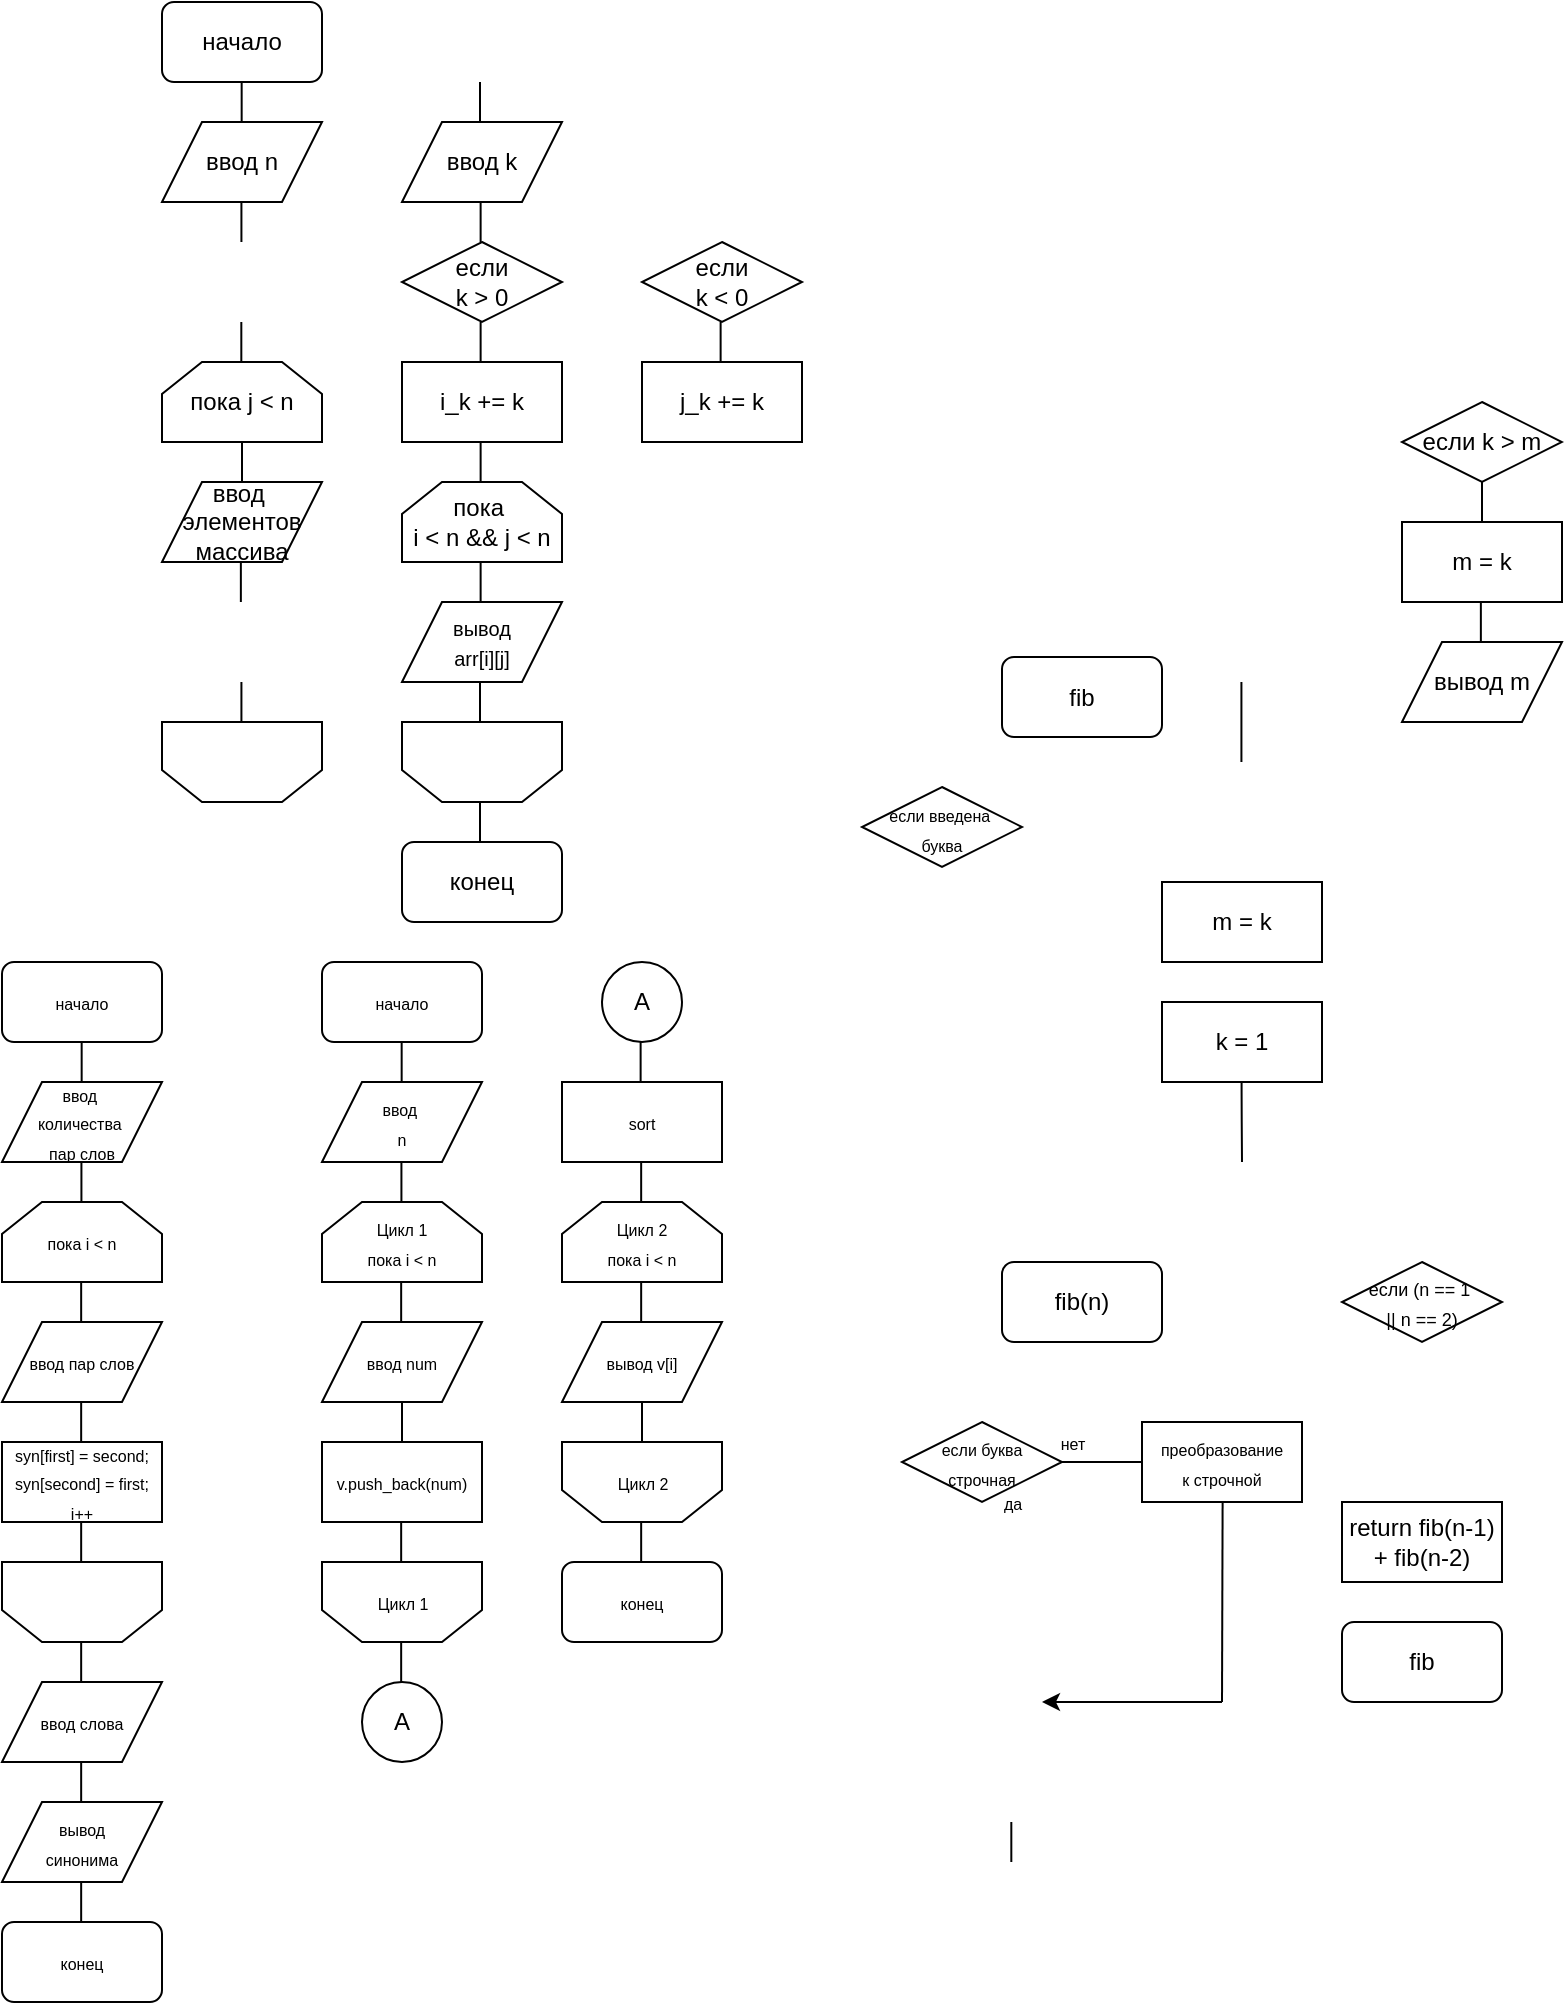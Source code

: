 <mxfile version="14.8.5" type="github">
  <diagram id="jxAJT3Dp_lEYtX4IT00w" name="Page-1">
    <mxGraphModel dx="831" dy="483" grid="1" gridSize="10" guides="1" tooltips="1" connect="1" arrows="1" fold="1" page="1" pageScale="1" pageWidth="827" pageHeight="1169" math="0" shadow="0">
      <root>
        <mxCell id="0" />
        <mxCell id="1" parent="0" />
        <mxCell id="q-B6tYfIVw1v354TyaNC-1" value="начало" style="rounded=1;whiteSpace=wrap;html=1;" parent="1" vertex="1">
          <mxGeometry x="120" y="40" width="80" height="40" as="geometry" />
        </mxCell>
        <mxCell id="q-B6tYfIVw1v354TyaNC-2" value="ввод n" style="shape=parallelogram;perimeter=parallelogramPerimeter;whiteSpace=wrap;html=1;fixedSize=1;" parent="1" vertex="1">
          <mxGeometry x="120" y="100" width="80" height="40" as="geometry" />
        </mxCell>
        <mxCell id="q-B6tYfIVw1v354TyaNC-3" value="" style="endArrow=none;html=1;" parent="1" edge="1">
          <mxGeometry width="50" height="50" relative="1" as="geometry">
            <mxPoint x="159.83" y="100" as="sourcePoint" />
            <mxPoint x="159.83" y="80" as="targetPoint" />
            <Array as="points">
              <mxPoint x="159.83" y="90" />
            </Array>
          </mxGeometry>
        </mxCell>
        <mxCell id="q-B6tYfIVw1v354TyaNC-4" value="" style="endArrow=none;html=1;" parent="1" edge="1">
          <mxGeometry width="50" height="50" relative="1" as="geometry">
            <mxPoint x="159.66" y="220" as="sourcePoint" />
            <mxPoint x="159.66" y="200" as="targetPoint" />
            <Array as="points">
              <mxPoint x="159.66" y="210" />
            </Array>
          </mxGeometry>
        </mxCell>
        <mxCell id="q-B6tYfIVw1v354TyaNC-19" value="конец" style="rounded=1;whiteSpace=wrap;html=1;" parent="1" vertex="1">
          <mxGeometry x="240" y="460" width="80" height="40" as="geometry" />
        </mxCell>
        <mxCell id="q-B6tYfIVw1v354TyaNC-56" value="" style="endArrow=none;html=1;" parent="1" edge="1">
          <mxGeometry width="50" height="50" relative="1" as="geometry">
            <mxPoint x="279.0" y="400" as="sourcePoint" />
            <mxPoint x="279.0" y="380" as="targetPoint" />
          </mxGeometry>
        </mxCell>
        <mxCell id="as-uDfVPaRtVAODGeOcq-2" value="&lt;font style=&quot;font-size: 8px&quot;&gt;пока i &amp;lt; n&lt;/font&gt;" style="shape=loopLimit;whiteSpace=wrap;html=1;size=20;" parent="1" vertex="1">
          <mxGeometry x="40" y="640" width="80" height="40" as="geometry" />
        </mxCell>
        <mxCell id="as-uDfVPaRtVAODGeOcq-5" value="" style="endArrow=none;html=1;" parent="1" edge="1">
          <mxGeometry width="50" height="50" relative="1" as="geometry">
            <mxPoint x="160.0" y="280" as="sourcePoint" />
            <mxPoint x="160.0" y="260" as="targetPoint" />
            <Array as="points">
              <mxPoint x="160.0" y="270" />
            </Array>
          </mxGeometry>
        </mxCell>
        <mxCell id="0Lpr6tSooY7eldmH0HWz-1" value="если &lt;br&gt;k &amp;gt; 0" style="rhombus;whiteSpace=wrap;html=1;" parent="1" vertex="1">
          <mxGeometry x="240" y="160" width="80" height="40" as="geometry" />
        </mxCell>
        <mxCell id="0Lpr6tSooY7eldmH0HWz-2" value="" style="endArrow=none;html=1;" parent="1" edge="1">
          <mxGeometry width="50" height="50" relative="1" as="geometry">
            <mxPoint x="279.31" y="160" as="sourcePoint" />
            <mxPoint x="279.31" y="140" as="targetPoint" />
            <Array as="points">
              <mxPoint x="279.31" y="150" />
            </Array>
          </mxGeometry>
        </mxCell>
        <mxCell id="0Lpr6tSooY7eldmH0HWz-4" value="" style="endArrow=none;html=1;" parent="1" edge="1">
          <mxGeometry width="50" height="50" relative="1" as="geometry">
            <mxPoint x="359.31" y="580" as="sourcePoint" />
            <mxPoint x="359.31" y="560" as="targetPoint" />
            <Array as="points">
              <mxPoint x="359.31" y="570" />
            </Array>
          </mxGeometry>
        </mxCell>
        <mxCell id="0Lpr6tSooY7eldmH0HWz-5" value="&lt;font style=&quot;font-size: 8px&quot;&gt;да&lt;/font&gt;" style="text;html=1;align=center;verticalAlign=middle;resizable=0;points=[];autosize=1;strokeColor=none;" parent="1" vertex="1">
          <mxGeometry x="535" y="780" width="20" height="20" as="geometry" />
        </mxCell>
        <mxCell id="0Lpr6tSooY7eldmH0HWz-6" value="&lt;font style=&quot;font-size: 8px&quot;&gt;нет&lt;/font&gt;" style="text;html=1;align=center;verticalAlign=middle;resizable=0;points=[];autosize=1;strokeColor=none;" parent="1" vertex="1">
          <mxGeometry x="560" y="750" width="30" height="20" as="geometry" />
        </mxCell>
        <mxCell id="0Lpr6tSooY7eldmH0HWz-8" value="i_k += k" style="rounded=0;whiteSpace=wrap;html=1;" parent="1" vertex="1">
          <mxGeometry x="240" y="220" width="80" height="40" as="geometry" />
        </mxCell>
        <mxCell id="0Lpr6tSooY7eldmH0HWz-9" value="&lt;font style=&quot;font-size: 8px&quot;&gt;если введена&amp;nbsp;&lt;br&gt;буква&lt;/font&gt;" style="rhombus;whiteSpace=wrap;html=1;" parent="1" vertex="1">
          <mxGeometry x="470" y="432.5" width="80" height="40" as="geometry" />
        </mxCell>
        <mxCell id="0Lpr6tSooY7eldmH0HWz-10" value="" style="endArrow=none;html=1;" parent="1" edge="1">
          <mxGeometry width="50" height="50" relative="1" as="geometry">
            <mxPoint x="659.71" y="420" as="sourcePoint" />
            <mxPoint x="659.71" y="380" as="targetPoint" />
          </mxGeometry>
        </mxCell>
        <mxCell id="0Lpr6tSooY7eldmH0HWz-11" value="m = k" style="rounded=0;whiteSpace=wrap;html=1;" parent="1" vertex="1">
          <mxGeometry x="620" y="480" width="80" height="40" as="geometry" />
        </mxCell>
        <mxCell id="0Lpr6tSooY7eldmH0HWz-13" value="" style="endArrow=none;html=1;" parent="1" edge="1">
          <mxGeometry width="50" height="50" relative="1" as="geometry">
            <mxPoint x="159.71" y="400" as="sourcePoint" />
            <mxPoint x="159.71" y="380" as="targetPoint" />
            <Array as="points">
              <mxPoint x="159.71" y="390" />
            </Array>
          </mxGeometry>
        </mxCell>
        <mxCell id="0Lpr6tSooY7eldmH0HWz-14" value="k = 1" style="rounded=0;whiteSpace=wrap;html=1;" parent="1" vertex="1">
          <mxGeometry x="620" y="540" width="80" height="40" as="geometry" />
        </mxCell>
        <mxCell id="0Lpr6tSooY7eldmH0HWz-15" value="" style="endArrow=none;html=1;" parent="1" edge="1">
          <mxGeometry width="50" height="50" relative="1" as="geometry">
            <mxPoint x="279.31" y="280" as="sourcePoint" />
            <mxPoint x="279.31" y="260" as="targetPoint" />
            <Array as="points">
              <mxPoint x="279.31" y="270" />
            </Array>
          </mxGeometry>
        </mxCell>
        <mxCell id="0Lpr6tSooY7eldmH0HWz-16" value="" style="endArrow=none;html=1;" parent="1" edge="1">
          <mxGeometry width="50" height="50" relative="1" as="geometry">
            <mxPoint x="650" y="890" as="sourcePoint" />
            <mxPoint x="650.31" y="789.17" as="targetPoint" />
          </mxGeometry>
        </mxCell>
        <mxCell id="0Lpr6tSooY7eldmH0HWz-18" value="" style="endArrow=classic;html=1;" parent="1" edge="1">
          <mxGeometry width="50" height="50" relative="1" as="geometry">
            <mxPoint x="650" y="890" as="sourcePoint" />
            <mxPoint x="560" y="890" as="targetPoint" />
          </mxGeometry>
        </mxCell>
        <mxCell id="0Lpr6tSooY7eldmH0HWz-19" value="" style="endArrow=none;html=1;" parent="1" edge="1">
          <mxGeometry width="50" height="50" relative="1" as="geometry">
            <mxPoint x="660" y="620" as="sourcePoint" />
            <mxPoint x="659.8" y="580" as="targetPoint" />
            <Array as="points">
              <mxPoint x="659.8" y="590" />
            </Array>
          </mxGeometry>
        </mxCell>
        <mxCell id="0Lpr6tSooY7eldmH0HWz-20" value="если k &amp;gt; m" style="rhombus;whiteSpace=wrap;html=1;" parent="1" vertex="1">
          <mxGeometry x="740" y="240" width="80" height="40" as="geometry" />
        </mxCell>
        <mxCell id="0Lpr6tSooY7eldmH0HWz-21" value="m = k" style="rounded=0;whiteSpace=wrap;html=1;" parent="1" vertex="1">
          <mxGeometry x="740" y="300" width="80" height="40" as="geometry" />
        </mxCell>
        <mxCell id="0Lpr6tSooY7eldmH0HWz-22" value="вывод m" style="shape=parallelogram;perimeter=parallelogramPerimeter;whiteSpace=wrap;html=1;fixedSize=1;" parent="1" vertex="1">
          <mxGeometry x="740" y="360" width="80" height="40" as="geometry" />
        </mxCell>
        <mxCell id="0Lpr6tSooY7eldmH0HWz-23" value="" style="shape=loopLimit;whiteSpace=wrap;html=1;size=20;rotation=-180;" parent="1" vertex="1">
          <mxGeometry x="120" y="400" width="80" height="40" as="geometry" />
        </mxCell>
        <mxCell id="0Lpr6tSooY7eldmH0HWz-24" value="" style="endArrow=none;html=1;" parent="1" edge="1">
          <mxGeometry width="50" height="50" relative="1" as="geometry">
            <mxPoint x="279.31" y="220" as="sourcePoint" />
            <mxPoint x="279.31" y="200" as="targetPoint" />
            <Array as="points">
              <mxPoint x="279.31" y="210" />
            </Array>
          </mxGeometry>
        </mxCell>
        <mxCell id="0Lpr6tSooY7eldmH0HWz-25" value="" style="endArrow=none;html=1;" parent="1" edge="1">
          <mxGeometry width="50" height="50" relative="1" as="geometry">
            <mxPoint x="279" y="460" as="sourcePoint" />
            <mxPoint x="279" y="440" as="targetPoint" />
            <Array as="points">
              <mxPoint x="279" y="450" />
            </Array>
          </mxGeometry>
        </mxCell>
        <mxCell id="0Lpr6tSooY7eldmH0HWz-26" value="" style="endArrow=none;html=1;" parent="1" edge="1">
          <mxGeometry width="50" height="50" relative="1" as="geometry">
            <mxPoint x="780" y="300" as="sourcePoint" />
            <mxPoint x="780" y="280" as="targetPoint" />
            <Array as="points">
              <mxPoint x="780" y="290" />
            </Array>
          </mxGeometry>
        </mxCell>
        <mxCell id="0Lpr6tSooY7eldmH0HWz-27" value="" style="endArrow=none;html=1;" parent="1" edge="1">
          <mxGeometry width="50" height="50" relative="1" as="geometry">
            <mxPoint x="779.43" y="360" as="sourcePoint" />
            <mxPoint x="779.43" y="340" as="targetPoint" />
            <Array as="points">
              <mxPoint x="779.43" y="350" />
            </Array>
          </mxGeometry>
        </mxCell>
        <mxCell id="0Lpr6tSooY7eldmH0HWz-28" value="A" style="ellipse;whiteSpace=wrap;html=1;aspect=fixed;" parent="1" vertex="1">
          <mxGeometry x="220" y="880" width="40" height="40" as="geometry" />
        </mxCell>
        <mxCell id="0Lpr6tSooY7eldmH0HWz-29" value="A" style="ellipse;whiteSpace=wrap;html=1;aspect=fixed;" parent="1" vertex="1">
          <mxGeometry x="340" y="520" width="40" height="40" as="geometry" />
        </mxCell>
        <mxCell id="0Lpr6tSooY7eldmH0HWz-30" value="" style="endArrow=none;html=1;" parent="1" edge="1">
          <mxGeometry width="50" height="50" relative="1" as="geometry">
            <mxPoint x="279.0" y="100" as="sourcePoint" />
            <mxPoint x="279.0" y="80" as="targetPoint" />
            <Array as="points">
              <mxPoint x="279.0" y="90" />
            </Array>
          </mxGeometry>
        </mxCell>
        <mxCell id="TC49I6aeEAGeaz-uQ3c7-3" value="" style="endArrow=none;html=1;" parent="1" edge="1">
          <mxGeometry width="50" height="50" relative="1" as="geometry">
            <mxPoint x="159.71" y="160" as="sourcePoint" />
            <mxPoint x="159.71" y="140" as="targetPoint" />
            <Array as="points">
              <mxPoint x="159.71" y="150" />
            </Array>
          </mxGeometry>
        </mxCell>
        <mxCell id="TC49I6aeEAGeaz-uQ3c7-4" value="" style="endArrow=none;html=1;" parent="1" edge="1">
          <mxGeometry width="50" height="50" relative="1" as="geometry">
            <mxPoint x="159.43" y="340" as="sourcePoint" />
            <mxPoint x="159.43" y="320" as="targetPoint" />
            <Array as="points">
              <mxPoint x="159.43" y="330" />
            </Array>
          </mxGeometry>
        </mxCell>
        <mxCell id="TC49I6aeEAGeaz-uQ3c7-5" value="" style="endArrow=none;html=1;" parent="1" edge="1">
          <mxGeometry width="50" height="50" relative="1" as="geometry">
            <mxPoint x="399.31" y="220" as="sourcePoint" />
            <mxPoint x="399.31" y="200" as="targetPoint" />
            <Array as="points">
              <mxPoint x="399.31" y="210" />
            </Array>
          </mxGeometry>
        </mxCell>
        <mxCell id="TC49I6aeEAGeaz-uQ3c7-7" value="" style="endArrow=none;html=1;" parent="1" edge="1">
          <mxGeometry width="50" height="50" relative="1" as="geometry">
            <mxPoint x="279.31" y="340" as="sourcePoint" />
            <mxPoint x="279.31" y="320" as="targetPoint" />
            <Array as="points">
              <mxPoint x="279.31" y="330" />
            </Array>
          </mxGeometry>
        </mxCell>
        <mxCell id="TeU_szkID0HRHD4BmNii-1" value="ввод&amp;nbsp;&lt;br&gt;элементов&lt;br&gt;массива" style="shape=parallelogram;perimeter=parallelogramPerimeter;whiteSpace=wrap;html=1;fixedSize=1;" parent="1" vertex="1">
          <mxGeometry x="120" y="280" width="80" height="40" as="geometry" />
        </mxCell>
        <mxCell id="TeU_szkID0HRHD4BmNii-3" value="если &lt;br&gt;k &amp;lt; 0" style="rhombus;whiteSpace=wrap;html=1;" parent="1" vertex="1">
          <mxGeometry x="360" y="160" width="80" height="40" as="geometry" />
        </mxCell>
        <mxCell id="TeU_szkID0HRHD4BmNii-4" value="&lt;font size=&quot;1&quot;&gt;вывод&lt;br&gt;arr[i][j]&lt;br&gt;&lt;/font&gt;" style="shape=parallelogram;perimeter=parallelogramPerimeter;whiteSpace=wrap;html=1;fixedSize=1;" parent="1" vertex="1">
          <mxGeometry x="240" y="340" width="80" height="40" as="geometry" />
        </mxCell>
        <mxCell id="i1lvCAq2LdNfaf-z3_G_-1" value="пока j &amp;lt; n" style="shape=loopLimit;whiteSpace=wrap;html=1;size=20;" parent="1" vertex="1">
          <mxGeometry x="120" y="220" width="80" height="40" as="geometry" />
        </mxCell>
        <mxCell id="i1lvCAq2LdNfaf-z3_G_-2" value="" style="shape=loopLimit;whiteSpace=wrap;html=1;size=20;rotation=-180;" parent="1" vertex="1">
          <mxGeometry x="40" y="820" width="80" height="40" as="geometry" />
        </mxCell>
        <mxCell id="i1lvCAq2LdNfaf-z3_G_-3" value="ввод k" style="shape=parallelogram;perimeter=parallelogramPerimeter;whiteSpace=wrap;html=1;fixedSize=1;" parent="1" vertex="1">
          <mxGeometry x="240" y="100" width="80" height="40" as="geometry" />
        </mxCell>
        <mxCell id="i1lvCAq2LdNfaf-z3_G_-4" value="" style="endArrow=none;html=1;" parent="1" edge="1">
          <mxGeometry width="50" height="50" relative="1" as="geometry">
            <mxPoint x="570" y="770" as="sourcePoint" />
            <mxPoint x="610" y="770" as="targetPoint" />
          </mxGeometry>
        </mxCell>
        <mxCell id="i1lvCAq2LdNfaf-z3_G_-5" value="j_k += k" style="rounded=0;whiteSpace=wrap;html=1;" parent="1" vertex="1">
          <mxGeometry x="360" y="220" width="80" height="40" as="geometry" />
        </mxCell>
        <mxCell id="i1lvCAq2LdNfaf-z3_G_-6" value="пока&amp;nbsp;&lt;br&gt;i &amp;lt; n &amp;amp;&amp;amp; j &amp;lt; n" style="shape=loopLimit;whiteSpace=wrap;html=1;size=20;" parent="1" vertex="1">
          <mxGeometry x="240" y="280" width="80" height="40" as="geometry" />
        </mxCell>
        <mxCell id="i1lvCAq2LdNfaf-z3_G_-7" value="" style="shape=loopLimit;whiteSpace=wrap;html=1;size=20;rotation=-180;" parent="1" vertex="1">
          <mxGeometry x="240" y="400" width="80" height="40" as="geometry" />
        </mxCell>
        <mxCell id="x8ZAdLDHv3qDcoHu8QLF-1" value="&lt;font style=&quot;font-size: 8px&quot;&gt;начало&lt;/font&gt;" style="rounded=1;whiteSpace=wrap;html=1;" parent="1" vertex="1">
          <mxGeometry x="40" y="520" width="80" height="40" as="geometry" />
        </mxCell>
        <mxCell id="x8ZAdLDHv3qDcoHu8QLF-2" value="&lt;font style=&quot;font-size: 8px&quot;&gt;ввод&amp;nbsp;&lt;br&gt;количества&amp;nbsp;&lt;br&gt;пар слов&lt;br&gt;&lt;/font&gt;" style="shape=parallelogram;perimeter=parallelogramPerimeter;whiteSpace=wrap;html=1;fixedSize=1;" parent="1" vertex="1">
          <mxGeometry x="40" y="580" width="80" height="40" as="geometry" />
        </mxCell>
        <mxCell id="x8ZAdLDHv3qDcoHu8QLF-3" value="" style="endArrow=none;html=1;" parent="1" edge="1">
          <mxGeometry width="50" height="50" relative="1" as="geometry">
            <mxPoint x="79.83" y="580" as="sourcePoint" />
            <mxPoint x="79.83" y="560" as="targetPoint" />
            <Array as="points">
              <mxPoint x="79.83" y="570" />
            </Array>
          </mxGeometry>
        </mxCell>
        <mxCell id="x8ZAdLDHv3qDcoHu8QLF-4" value="" style="endArrow=none;html=1;" parent="1" edge="1">
          <mxGeometry width="50" height="50" relative="1" as="geometry">
            <mxPoint x="79.58" y="760" as="sourcePoint" />
            <mxPoint x="79.58" y="740" as="targetPoint" />
            <Array as="points">
              <mxPoint x="79.58" y="750" />
            </Array>
          </mxGeometry>
        </mxCell>
        <mxCell id="x8ZAdLDHv3qDcoHu8QLF-6" value="" style="endArrow=none;html=1;" parent="1" edge="1">
          <mxGeometry width="50" height="50" relative="1" as="geometry">
            <mxPoint x="79.58" y="1000" as="sourcePoint" />
            <mxPoint x="79.58" y="980" as="targetPoint" />
            <Array as="points">
              <mxPoint x="79.58" y="990" />
            </Array>
          </mxGeometry>
        </mxCell>
        <mxCell id="x8ZAdLDHv3qDcoHu8QLF-18" value="" style="endArrow=none;html=1;" parent="1" edge="1">
          <mxGeometry width="50" height="50" relative="1" as="geometry">
            <mxPoint x="79.71" y="640" as="sourcePoint" />
            <mxPoint x="79.71" y="620" as="targetPoint" />
            <Array as="points">
              <mxPoint x="79.71" y="630" />
            </Array>
          </mxGeometry>
        </mxCell>
        <mxCell id="x8ZAdLDHv3qDcoHu8QLF-29" value="&lt;font style=&quot;font-size: 8px&quot;&gt;конец&lt;/font&gt;" style="rounded=1;whiteSpace=wrap;html=1;" parent="1" vertex="1">
          <mxGeometry x="40" y="1000" width="80" height="40" as="geometry" />
        </mxCell>
        <mxCell id="x8ZAdLDHv3qDcoHu8QLF-30" value="fib" style="rounded=1;whiteSpace=wrap;html=1;" parent="1" vertex="1">
          <mxGeometry x="540" y="367.5" width="80" height="40" as="geometry" />
        </mxCell>
        <mxCell id="x8ZAdLDHv3qDcoHu8QLF-32" value="" style="endArrow=none;html=1;" parent="1" edge="1">
          <mxGeometry width="50" height="50" relative="1" as="geometry">
            <mxPoint x="79.58" y="820" as="sourcePoint" />
            <mxPoint x="79.58" y="800" as="targetPoint" />
            <Array as="points">
              <mxPoint x="79.58" y="810" />
            </Array>
          </mxGeometry>
        </mxCell>
        <mxCell id="x8ZAdLDHv3qDcoHu8QLF-34" value="" style="endArrow=none;html=1;" parent="1" edge="1">
          <mxGeometry width="50" height="50" relative="1" as="geometry">
            <mxPoint x="79.58" y="880" as="sourcePoint" />
            <mxPoint x="79.58" y="860" as="targetPoint" />
            <Array as="points">
              <mxPoint x="79.58" y="870" />
            </Array>
          </mxGeometry>
        </mxCell>
        <mxCell id="x8ZAdLDHv3qDcoHu8QLF-43" value="" style="endArrow=none;html=1;" parent="1" edge="1">
          <mxGeometry width="50" height="50" relative="1" as="geometry">
            <mxPoint x="79.58" y="940" as="sourcePoint" />
            <mxPoint x="79.58" y="920" as="targetPoint" />
            <Array as="points">
              <mxPoint x="79.58" y="930" />
            </Array>
          </mxGeometry>
        </mxCell>
        <mxCell id="x8ZAdLDHv3qDcoHu8QLF-49" value="" style="endArrow=none;html=1;" parent="1" edge="1">
          <mxGeometry width="50" height="50" relative="1" as="geometry">
            <mxPoint x="79.58" y="700" as="sourcePoint" />
            <mxPoint x="79.58" y="680" as="targetPoint" />
            <Array as="points">
              <mxPoint x="79.58" y="690" />
            </Array>
          </mxGeometry>
        </mxCell>
        <mxCell id="x8ZAdLDHv3qDcoHu8QLF-52" value="&lt;font style=&quot;font-size: 9px&quot;&gt;если (n == 1&amp;nbsp;&lt;br&gt;|| n == 2)&lt;/font&gt;" style="rhombus;whiteSpace=wrap;html=1;" parent="1" vertex="1">
          <mxGeometry x="710" y="670" width="80" height="40" as="geometry" />
        </mxCell>
        <mxCell id="x8ZAdLDHv3qDcoHu8QLF-54" value="&lt;div&gt;&lt;span style=&quot;font-size: 8px&quot;&gt;syn[first] = second;&lt;/span&gt;&lt;/div&gt;&lt;div&gt;&lt;span style=&quot;font-size: 8px&quot;&gt;syn[second] = first;&lt;/span&gt;&lt;/div&gt;&lt;div&gt;&lt;span style=&quot;font-size: 8px&quot;&gt;i++&lt;/span&gt;&lt;/div&gt;" style="rounded=0;whiteSpace=wrap;html=1;" parent="1" vertex="1">
          <mxGeometry x="40" y="760" width="80" height="40" as="geometry" />
        </mxCell>
        <mxCell id="x8ZAdLDHv3qDcoHu8QLF-55" value="return fib(n-1)&lt;br&gt;+ fib(n-2)" style="rounded=0;whiteSpace=wrap;html=1;" parent="1" vertex="1">
          <mxGeometry x="710" y="790" width="80" height="40" as="geometry" />
        </mxCell>
        <mxCell id="x8ZAdLDHv3qDcoHu8QLF-56" value="fib(n)" style="rounded=1;whiteSpace=wrap;html=1;" parent="1" vertex="1">
          <mxGeometry x="540" y="670" width="80" height="40" as="geometry" />
        </mxCell>
        <mxCell id="x8ZAdLDHv3qDcoHu8QLF-57" value="&lt;span style=&quot;font-size: 8px&quot;&gt;ввод пар слов&lt;/span&gt;" style="shape=parallelogram;perimeter=parallelogramPerimeter;whiteSpace=wrap;html=1;fixedSize=1;" parent="1" vertex="1">
          <mxGeometry x="40" y="700" width="80" height="40" as="geometry" />
        </mxCell>
        <mxCell id="x8ZAdLDHv3qDcoHu8QLF-58" value="fib" style="rounded=1;whiteSpace=wrap;html=1;" parent="1" vertex="1">
          <mxGeometry x="710" y="850" width="80" height="40" as="geometry" />
        </mxCell>
        <mxCell id="9bOrtudzRU039nzsHoze-2" value="&lt;font style=&quot;font-size: 8px&quot;&gt;если буква&lt;br&gt;строчная&lt;/font&gt;" style="rhombus;whiteSpace=wrap;html=1;" parent="1" vertex="1">
          <mxGeometry x="490" y="750" width="80" height="40" as="geometry" />
        </mxCell>
        <mxCell id="9bOrtudzRU039nzsHoze-3" value="&lt;font style=&quot;font-size: 8px&quot;&gt;преобразование&lt;br&gt;к строчной&lt;/font&gt;" style="rounded=0;whiteSpace=wrap;html=1;" parent="1" vertex="1">
          <mxGeometry x="610" y="750" width="80" height="40" as="geometry" />
        </mxCell>
        <mxCell id="9bOrtudzRU039nzsHoze-4" value="&lt;font style=&quot;font-size: 8px&quot;&gt;ввод слова&lt;br&gt;&lt;/font&gt;" style="shape=parallelogram;perimeter=parallelogramPerimeter;whiteSpace=wrap;html=1;fixedSize=1;" parent="1" vertex="1">
          <mxGeometry x="40" y="880" width="80" height="40" as="geometry" />
        </mxCell>
        <mxCell id="9bOrtudzRU039nzsHoze-5" value="&lt;font style=&quot;font-size: 8px&quot;&gt;вывод&lt;br&gt;синонима&lt;br&gt;&lt;/font&gt;" style="shape=parallelogram;perimeter=parallelogramPerimeter;whiteSpace=wrap;html=1;fixedSize=1;" parent="1" vertex="1">
          <mxGeometry x="40" y="940" width="80" height="40" as="geometry" />
        </mxCell>
        <mxCell id="7sL_CpCoAVML_NRiF3bG-2" value="&lt;font style=&quot;font-size: 8px&quot;&gt;начало&lt;/font&gt;" style="rounded=1;whiteSpace=wrap;html=1;" vertex="1" parent="1">
          <mxGeometry x="200" y="520" width="80" height="40" as="geometry" />
        </mxCell>
        <mxCell id="7sL_CpCoAVML_NRiF3bG-10" value="&lt;font style=&quot;font-size: 8px&quot;&gt;Цикл 1&lt;br&gt;пока i &amp;lt; n&lt;/font&gt;" style="shape=loopLimit;whiteSpace=wrap;html=1;size=20;" vertex="1" parent="1">
          <mxGeometry x="200" y="640" width="80" height="40" as="geometry" />
        </mxCell>
        <mxCell id="7sL_CpCoAVML_NRiF3bG-11" value="&lt;font style=&quot;font-size: 8px&quot;&gt;ввод&amp;nbsp;&lt;br&gt;n&lt;br&gt;&lt;/font&gt;" style="shape=parallelogram;perimeter=parallelogramPerimeter;whiteSpace=wrap;html=1;fixedSize=1;" vertex="1" parent="1">
          <mxGeometry x="200" y="580" width="80" height="40" as="geometry" />
        </mxCell>
        <mxCell id="7sL_CpCoAVML_NRiF3bG-12" value="" style="endArrow=none;html=1;" edge="1" parent="1">
          <mxGeometry width="50" height="50" relative="1" as="geometry">
            <mxPoint x="239.83" y="580" as="sourcePoint" />
            <mxPoint x="239.83" y="560" as="targetPoint" />
            <Array as="points">
              <mxPoint x="239.83" y="570" />
            </Array>
          </mxGeometry>
        </mxCell>
        <mxCell id="7sL_CpCoAVML_NRiF3bG-13" value="" style="endArrow=none;html=1;" edge="1" parent="1">
          <mxGeometry width="50" height="50" relative="1" as="geometry">
            <mxPoint x="239.71" y="640" as="sourcePoint" />
            <mxPoint x="239.71" y="620" as="targetPoint" />
            <Array as="points">
              <mxPoint x="239.71" y="630" />
            </Array>
          </mxGeometry>
        </mxCell>
        <mxCell id="7sL_CpCoAVML_NRiF3bG-14" value="" style="endArrow=none;html=1;" edge="1" parent="1">
          <mxGeometry width="50" height="50" relative="1" as="geometry">
            <mxPoint x="239.58" y="700" as="sourcePoint" />
            <mxPoint x="239.58" y="680" as="targetPoint" />
            <Array as="points">
              <mxPoint x="239.58" y="690" />
            </Array>
          </mxGeometry>
        </mxCell>
        <mxCell id="7sL_CpCoAVML_NRiF3bG-15" value="&lt;span style=&quot;font-size: 8px&quot;&gt;ввод num&lt;/span&gt;" style="shape=parallelogram;perimeter=parallelogramPerimeter;whiteSpace=wrap;html=1;fixedSize=1;" vertex="1" parent="1">
          <mxGeometry x="200" y="700" width="80" height="40" as="geometry" />
        </mxCell>
        <mxCell id="7sL_CpCoAVML_NRiF3bG-16" value="&lt;div&gt;&lt;span style=&quot;font-size: 8px&quot;&gt;v.push_back(num)&lt;/span&gt;&lt;/div&gt;" style="rounded=0;whiteSpace=wrap;html=1;" vertex="1" parent="1">
          <mxGeometry x="200" y="760" width="80" height="40" as="geometry" />
        </mxCell>
        <mxCell id="7sL_CpCoAVML_NRiF3bG-17" value="" style="endArrow=none;html=1;" edge="1" parent="1">
          <mxGeometry width="50" height="50" relative="1" as="geometry">
            <mxPoint x="240.0" y="760" as="sourcePoint" />
            <mxPoint x="240.0" y="740" as="targetPoint" />
            <Array as="points">
              <mxPoint x="240.0" y="750" />
            </Array>
          </mxGeometry>
        </mxCell>
        <mxCell id="7sL_CpCoAVML_NRiF3bG-18" value="" style="shape=loopLimit;whiteSpace=wrap;html=1;size=20;rotation=-180;" vertex="1" parent="1">
          <mxGeometry x="200" y="820" width="80" height="40" as="geometry" />
        </mxCell>
        <mxCell id="7sL_CpCoAVML_NRiF3bG-19" value="" style="endArrow=none;html=1;" edge="1" parent="1">
          <mxGeometry width="50" height="50" relative="1" as="geometry">
            <mxPoint x="239.58" y="820" as="sourcePoint" />
            <mxPoint x="239.58" y="800" as="targetPoint" />
            <Array as="points">
              <mxPoint x="239.58" y="810" />
            </Array>
          </mxGeometry>
        </mxCell>
        <mxCell id="7sL_CpCoAVML_NRiF3bG-20" value="" style="endArrow=none;html=1;" edge="1" parent="1">
          <mxGeometry width="50" height="50" relative="1" as="geometry">
            <mxPoint x="239.58" y="880" as="sourcePoint" />
            <mxPoint x="239.58" y="860" as="targetPoint" />
            <Array as="points">
              <mxPoint x="239.58" y="870" />
            </Array>
          </mxGeometry>
        </mxCell>
        <mxCell id="7sL_CpCoAVML_NRiF3bG-21" value="" style="endArrow=none;html=1;" edge="1" parent="1">
          <mxGeometry width="50" height="50" relative="1" as="geometry">
            <mxPoint x="359.58" y="640" as="sourcePoint" />
            <mxPoint x="359.58" y="620" as="targetPoint" />
            <Array as="points">
              <mxPoint x="359.58" y="630" />
            </Array>
          </mxGeometry>
        </mxCell>
        <mxCell id="7sL_CpCoAVML_NRiF3bG-23" value="&lt;div&gt;&lt;span style=&quot;font-size: 8px&quot;&gt;sort&lt;/span&gt;&lt;/div&gt;" style="rounded=0;whiteSpace=wrap;html=1;" vertex="1" parent="1">
          <mxGeometry x="320" y="580" width="80" height="40" as="geometry" />
        </mxCell>
        <mxCell id="7sL_CpCoAVML_NRiF3bG-24" value="&lt;font style=&quot;font-size: 8px&quot;&gt;Цикл 2&lt;br&gt;пока i &amp;lt; n&lt;/font&gt;" style="shape=loopLimit;whiteSpace=wrap;html=1;size=20;" vertex="1" parent="1">
          <mxGeometry x="320" y="640" width="80" height="40" as="geometry" />
        </mxCell>
        <mxCell id="7sL_CpCoAVML_NRiF3bG-25" value="" style="endArrow=none;html=1;" edge="1" parent="1">
          <mxGeometry width="50" height="50" relative="1" as="geometry">
            <mxPoint x="544.66" y="970" as="sourcePoint" />
            <mxPoint x="544.66" y="950" as="targetPoint" />
            <Array as="points">
              <mxPoint x="544.66" y="960" />
            </Array>
          </mxGeometry>
        </mxCell>
        <mxCell id="7sL_CpCoAVML_NRiF3bG-26" value="" style="endArrow=none;html=1;" edge="1" parent="1">
          <mxGeometry width="50" height="50" relative="1" as="geometry">
            <mxPoint x="359.58" y="700" as="sourcePoint" />
            <mxPoint x="359.58" y="680" as="targetPoint" />
            <Array as="points">
              <mxPoint x="359.58" y="690" />
            </Array>
          </mxGeometry>
        </mxCell>
        <mxCell id="7sL_CpCoAVML_NRiF3bG-27" value="&lt;span style=&quot;font-size: 8px&quot;&gt;вывод v[i]&lt;/span&gt;" style="shape=parallelogram;perimeter=parallelogramPerimeter;whiteSpace=wrap;html=1;fixedSize=1;" vertex="1" parent="1">
          <mxGeometry x="320" y="700" width="80" height="40" as="geometry" />
        </mxCell>
        <mxCell id="7sL_CpCoAVML_NRiF3bG-29" value="" style="endArrow=none;html=1;" edge="1" parent="1">
          <mxGeometry width="50" height="50" relative="1" as="geometry">
            <mxPoint x="360.0" y="760" as="sourcePoint" />
            <mxPoint x="360.0" y="740" as="targetPoint" />
            <Array as="points">
              <mxPoint x="360.0" y="750" />
            </Array>
          </mxGeometry>
        </mxCell>
        <mxCell id="7sL_CpCoAVML_NRiF3bG-30" value="" style="shape=loopLimit;whiteSpace=wrap;html=1;size=20;rotation=-180;" vertex="1" parent="1">
          <mxGeometry x="320" y="760" width="80" height="40" as="geometry" />
        </mxCell>
        <mxCell id="7sL_CpCoAVML_NRiF3bG-32" value="" style="endArrow=none;html=1;" edge="1" parent="1">
          <mxGeometry width="50" height="50" relative="1" as="geometry">
            <mxPoint x="359.58" y="820" as="sourcePoint" />
            <mxPoint x="359.58" y="800" as="targetPoint" />
            <Array as="points">
              <mxPoint x="359.58" y="810" />
            </Array>
          </mxGeometry>
        </mxCell>
        <mxCell id="7sL_CpCoAVML_NRiF3bG-33" value="&lt;font style=&quot;font-size: 8px&quot;&gt;конец&lt;/font&gt;" style="rounded=1;whiteSpace=wrap;html=1;" vertex="1" parent="1">
          <mxGeometry x="320" y="820" width="80" height="40" as="geometry" />
        </mxCell>
        <mxCell id="7sL_CpCoAVML_NRiF3bG-34" value="&lt;font style=&quot;font-size: 8px&quot;&gt;Цикл 1&lt;/font&gt;" style="text;html=1;align=center;verticalAlign=middle;resizable=0;points=[];autosize=1;strokeColor=none;" vertex="1" parent="1">
          <mxGeometry x="220" y="830" width="40" height="20" as="geometry" />
        </mxCell>
        <mxCell id="7sL_CpCoAVML_NRiF3bG-35" value="&lt;font style=&quot;font-size: 8px&quot;&gt;Цикл 2&lt;/font&gt;" style="text;html=1;align=center;verticalAlign=middle;resizable=0;points=[];autosize=1;strokeColor=none;" vertex="1" parent="1">
          <mxGeometry x="340" y="770" width="40" height="20" as="geometry" />
        </mxCell>
      </root>
    </mxGraphModel>
  </diagram>
</mxfile>
